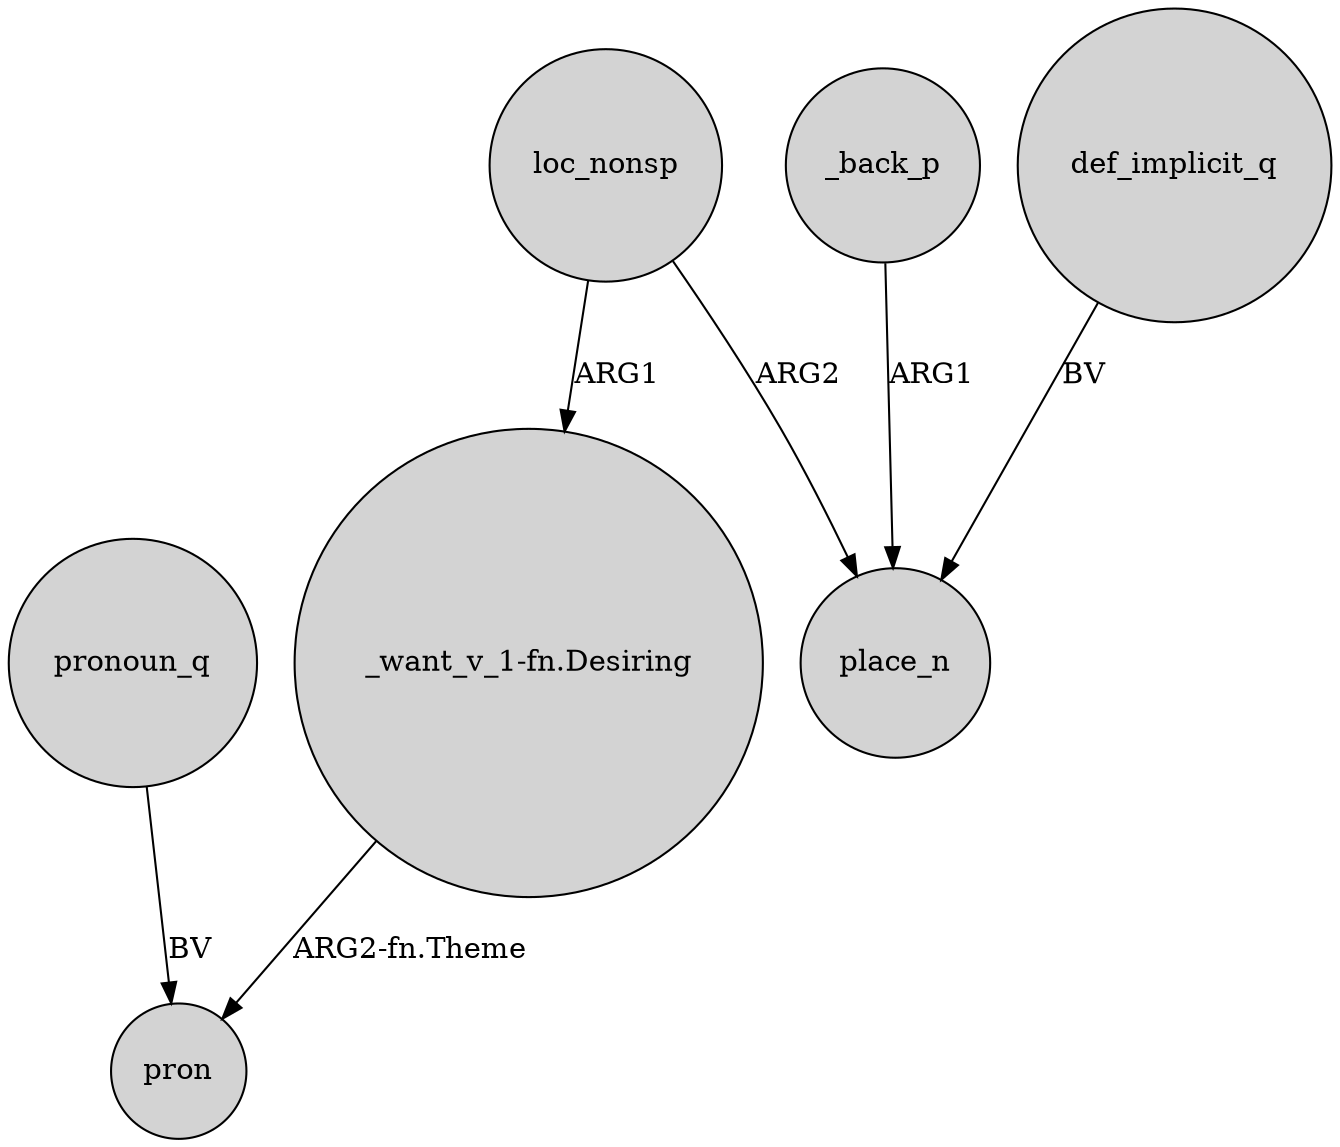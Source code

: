 digraph {
	node [shape=circle style=filled]
	"_want_v_1-fn.Desiring" -> pron [label="ARG2-fn.Theme"]
	loc_nonsp -> place_n [label=ARG2]
	_back_p -> place_n [label=ARG1]
	def_implicit_q -> place_n [label=BV]
	loc_nonsp -> "_want_v_1-fn.Desiring" [label=ARG1]
	pronoun_q -> pron [label=BV]
}
